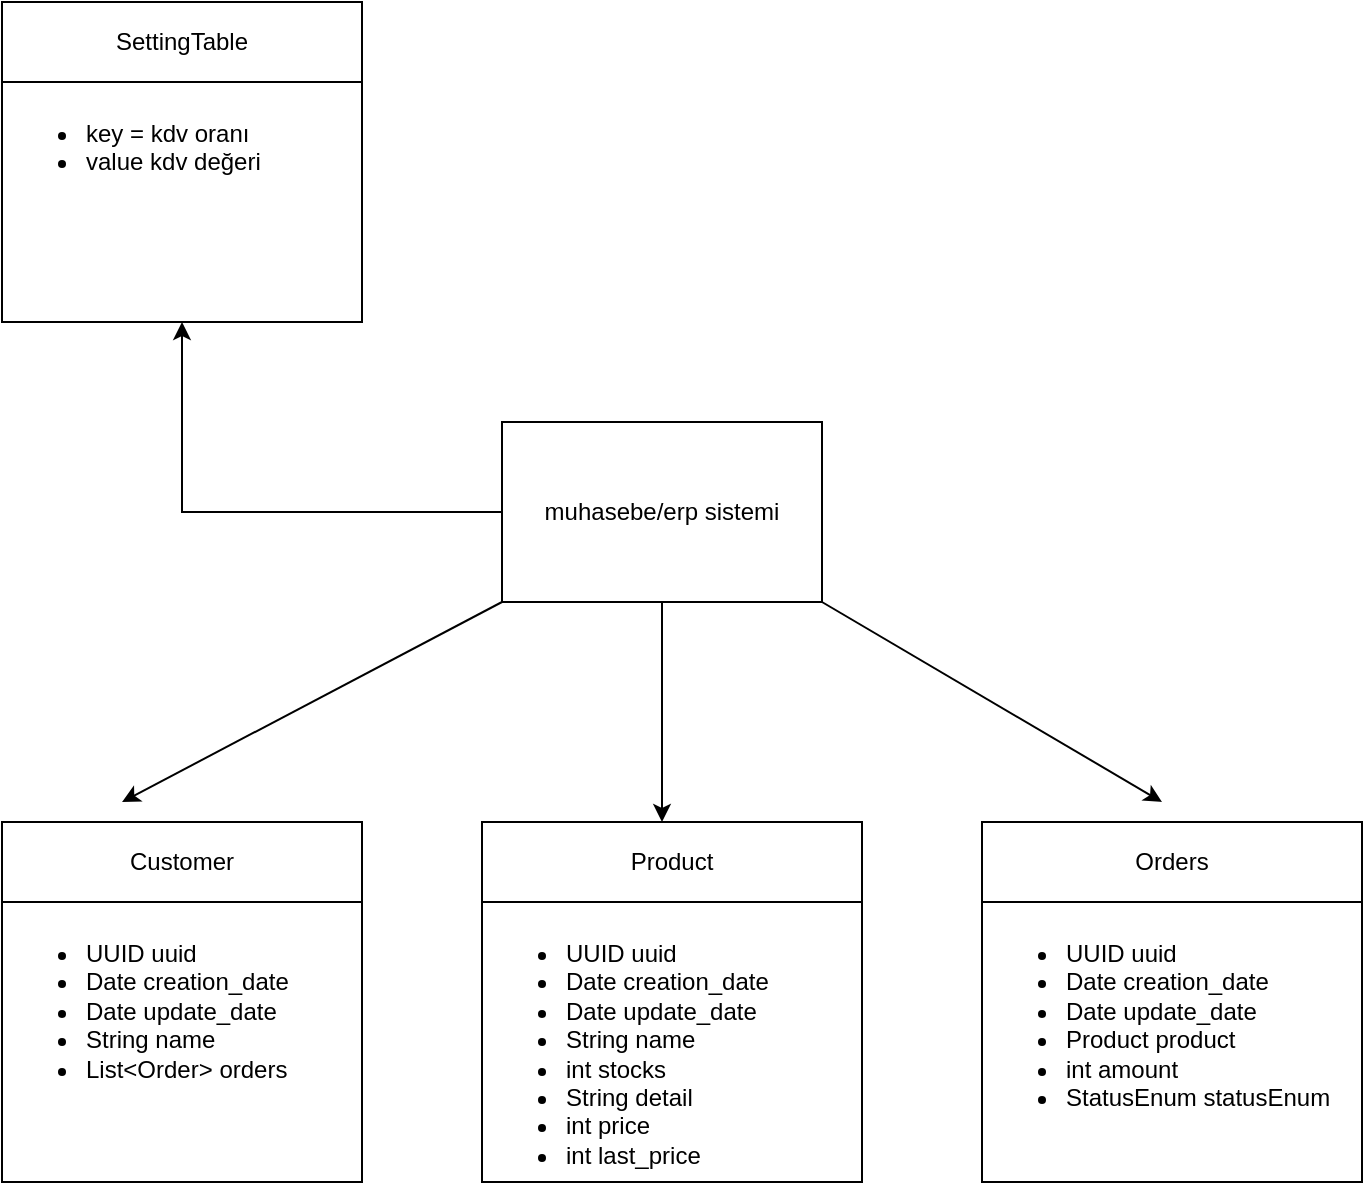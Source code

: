 <mxfile version="21.6.1" type="device">
  <diagram name="Sayfa -1" id="YLHSeteXFRvvcjnJkYMy">
    <mxGraphModel dx="794" dy="757" grid="1" gridSize="10" guides="1" tooltips="1" connect="1" arrows="1" fold="1" page="1" pageScale="1" pageWidth="827" pageHeight="1169" math="0" shadow="0">
      <root>
        <mxCell id="0" />
        <mxCell id="1" parent="0" />
        <mxCell id="7QgMV3gTabwz5gpbyrnK-4" style="edgeStyle=orthogonalEdgeStyle;rounded=0;orthogonalLoop=1;jettySize=auto;html=1;exitX=0.5;exitY=1;exitDx=0;exitDy=0;" edge="1" parent="1" source="7QgMV3gTabwz5gpbyrnK-1">
          <mxGeometry relative="1" as="geometry">
            <mxPoint x="430" y="450" as="targetPoint" />
          </mxGeometry>
        </mxCell>
        <mxCell id="7QgMV3gTabwz5gpbyrnK-12" style="edgeStyle=orthogonalEdgeStyle;rounded=0;orthogonalLoop=1;jettySize=auto;html=1;" edge="1" parent="1" source="7QgMV3gTabwz5gpbyrnK-1" target="7QgMV3gTabwz5gpbyrnK-13">
          <mxGeometry relative="1" as="geometry">
            <mxPoint x="160" y="230" as="targetPoint" />
          </mxGeometry>
        </mxCell>
        <mxCell id="7QgMV3gTabwz5gpbyrnK-1" value="muhasebe/erp sistemi" style="rounded=0;whiteSpace=wrap;html=1;" vertex="1" parent="1">
          <mxGeometry x="350" y="250" width="160" height="90" as="geometry" />
        </mxCell>
        <mxCell id="7QgMV3gTabwz5gpbyrnK-2" value="" style="endArrow=classic;html=1;rounded=0;exitX=0;exitY=1;exitDx=0;exitDy=0;" edge="1" parent="1" source="7QgMV3gTabwz5gpbyrnK-1">
          <mxGeometry width="50" height="50" relative="1" as="geometry">
            <mxPoint x="380" y="420" as="sourcePoint" />
            <mxPoint x="160" y="440" as="targetPoint" />
          </mxGeometry>
        </mxCell>
        <mxCell id="7QgMV3gTabwz5gpbyrnK-3" value="" style="endArrow=classic;html=1;rounded=0;exitX=1;exitY=1;exitDx=0;exitDy=0;" edge="1" parent="1" source="7QgMV3gTabwz5gpbyrnK-1">
          <mxGeometry width="50" height="50" relative="1" as="geometry">
            <mxPoint x="360" y="350" as="sourcePoint" />
            <mxPoint x="680" y="440" as="targetPoint" />
          </mxGeometry>
        </mxCell>
        <mxCell id="7QgMV3gTabwz5gpbyrnK-5" value="Customer" style="rounded=0;whiteSpace=wrap;html=1;" vertex="1" parent="1">
          <mxGeometry x="100" y="450" width="180" height="40" as="geometry" />
        </mxCell>
        <mxCell id="7QgMV3gTabwz5gpbyrnK-6" value="Product" style="rounded=0;whiteSpace=wrap;html=1;" vertex="1" parent="1">
          <mxGeometry x="340" y="450" width="190" height="40" as="geometry" />
        </mxCell>
        <mxCell id="7QgMV3gTabwz5gpbyrnK-7" value="Orders" style="rounded=0;whiteSpace=wrap;html=1;" vertex="1" parent="1">
          <mxGeometry x="590" y="450" width="190" height="40" as="geometry" />
        </mxCell>
        <mxCell id="7QgMV3gTabwz5gpbyrnK-8" value="&lt;ul&gt;&lt;li&gt;UUID uuid&lt;/li&gt;&lt;li&gt;Date creation_date&lt;/li&gt;&lt;li&gt;Date update_date&lt;/li&gt;&lt;li&gt;String name&lt;/li&gt;&lt;li&gt;int stocks&lt;/li&gt;&lt;li&gt;String detail&lt;/li&gt;&lt;li&gt;int price&lt;/li&gt;&lt;li&gt;int last_price&lt;/li&gt;&lt;/ul&gt;" style="rounded=0;whiteSpace=wrap;html=1;align=left;verticalAlign=top;" vertex="1" parent="1">
          <mxGeometry x="340" y="490" width="190" height="140" as="geometry" />
        </mxCell>
        <mxCell id="7QgMV3gTabwz5gpbyrnK-10" value="&lt;ul&gt;&lt;li&gt;UUID uuid&lt;/li&gt;&lt;li&gt;Date creation_date&lt;/li&gt;&lt;li&gt;Date update_date&lt;/li&gt;&lt;li&gt;String name&lt;/li&gt;&lt;li&gt;List&amp;lt;Order&amp;gt; orders&lt;/li&gt;&lt;/ul&gt;" style="rounded=0;whiteSpace=wrap;html=1;align=left;verticalAlign=top;" vertex="1" parent="1">
          <mxGeometry x="100" y="490" width="180" height="140" as="geometry" />
        </mxCell>
        <mxCell id="7QgMV3gTabwz5gpbyrnK-11" value="&lt;ul&gt;&lt;li&gt;UUID uuid&lt;/li&gt;&lt;li&gt;Date creation_date&lt;/li&gt;&lt;li&gt;Date update_date&lt;/li&gt;&lt;li&gt;Product product&lt;/li&gt;&lt;li&gt;int amount&lt;/li&gt;&lt;li&gt;StatusEnum statusEnum&lt;/li&gt;&lt;/ul&gt;" style="rounded=0;whiteSpace=wrap;html=1;align=left;verticalAlign=top;" vertex="1" parent="1">
          <mxGeometry x="590" y="490" width="190" height="140" as="geometry" />
        </mxCell>
        <mxCell id="7QgMV3gTabwz5gpbyrnK-13" value="&lt;ul&gt;&lt;li&gt;key = kdv oranı&lt;/li&gt;&lt;li&gt;value kdv değeri&lt;/li&gt;&lt;/ul&gt;" style="rounded=0;whiteSpace=wrap;html=1;align=left;verticalAlign=top;" vertex="1" parent="1">
          <mxGeometry x="100" y="80" width="180" height="120" as="geometry" />
        </mxCell>
        <mxCell id="7QgMV3gTabwz5gpbyrnK-14" value="SettingTable" style="rounded=0;whiteSpace=wrap;html=1;" vertex="1" parent="1">
          <mxGeometry x="100" y="40" width="180" height="40" as="geometry" />
        </mxCell>
      </root>
    </mxGraphModel>
  </diagram>
</mxfile>
